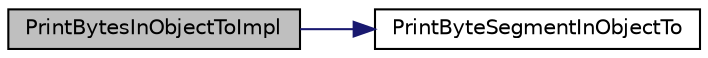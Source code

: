 digraph "PrintBytesInObjectToImpl"
{
 // INTERACTIVE_SVG=YES
 // LATEX_PDF_SIZE
  bgcolor="transparent";
  edge [fontname="Helvetica",fontsize="10",labelfontname="Helvetica",labelfontsize="10"];
  node [fontname="Helvetica",fontsize="10",shape=record];
  rankdir="LR";
  Node1 [label="PrintBytesInObjectToImpl",height=0.2,width=0.4,color="black", fillcolor="grey75", style="filled", fontcolor="black",tooltip=" "];
  Node1 -> Node2 [color="midnightblue",fontsize="10",style="solid",fontname="Helvetica"];
  Node2 [label="PrintByteSegmentInObjectTo",height=0.2,width=0.4,color="black",URL="$d2/d38/namespacetesting_1_1anonymous__namespace_02gtest-printers_8cc_03_ad297ce40861f170a8269e26a7df2b826.html#ad297ce40861f170a8269e26a7df2b826",tooltip=" "];
}
